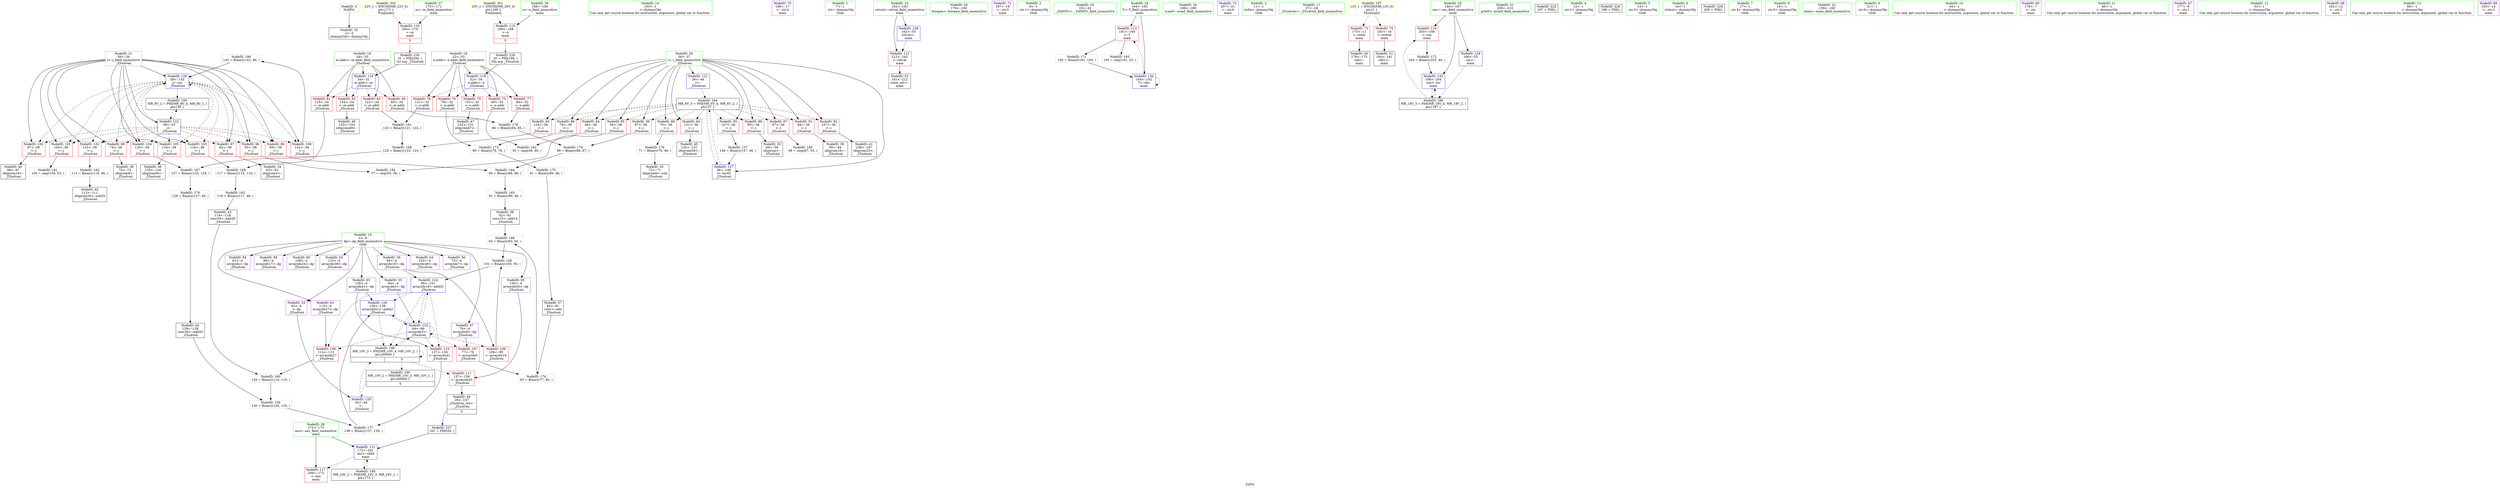 digraph "SVFG" {
	label="SVFG";

	Node0x562698466830 [shape=record,color=grey,label="{NodeID: 0\nNullPtr}"];
	Node0x562698466830 -> Node0x56269847d3f0[style=solid];
	Node0x562698488000 [shape=record,color=grey,label="{NodeID: 180\n143 = Binary(142, 46, )\n}"];
	Node0x562698488000 -> Node0x5626984840c0[style=solid];
	Node0x56269847e1f0 [shape=record,color=red,label="{NodeID: 97\n62\<--38\n\<--j\n_Z5solveii\n}"];
	Node0x56269847e1f0 -> Node0x56269847d5c0[style=solid];
	Node0x56269847c3d0 [shape=record,color=green,label="{NodeID: 14\n193\<--1\n\<--dummyObj\nCan only get source location for instruction, argument, global var or function.}"];
	Node0x562698482650 [shape=record,color=black,label="{NodeID: 194\nMR_6V_3 = PHI(MR_6V_4, MR_6V_2, )\npts\{37 \}\n}"];
	Node0x562698482650 -> Node0x562698480e80[style=dashed];
	Node0x562698482650 -> Node0x562698480f50[style=dashed];
	Node0x562698482650 -> Node0x562698481020[style=dashed];
	Node0x562698482650 -> Node0x5626984810f0[style=dashed];
	Node0x562698482650 -> Node0x5626984811c0[style=dashed];
	Node0x562698482650 -> Node0x562698481290[style=dashed];
	Node0x562698482650 -> Node0x562698481360[style=dashed];
	Node0x562698482650 -> Node0x562698481430[style=dashed];
	Node0x562698482650 -> Node0x562698481500[style=dashed];
	Node0x562698482650 -> Node0x5626984815d0[style=dashed];
	Node0x562698482650 -> Node0x5626984816a0[style=dashed];
	Node0x562698482650 -> Node0x562698481770[style=dashed];
	Node0x562698482650 -> Node0x562698484190[style=dashed];
	Node0x56269847ed50 [shape=record,color=red,label="{NodeID: 111\n157\<--156\n\<--arrayidx50\n_Z5solveii\n}"];
	Node0x56269847ed50 -> Node0x56269847f210[style=solid];
	Node0x56269847d020 [shape=record,color=green,label="{NodeID: 28\n172\<--173\nans\<--ans_field_insensitive\nmain\n}"];
	Node0x56269847d020 -> Node0x562698483970[style=solid];
	Node0x56269847d020 -> Node0x5626984844d0[style=solid];
	Node0x562698483ff0 [shape=record,color=blue,label="{NodeID: 125\n136\<--138\narrayidx41\<--add42\n_Z5solveii\n}"];
	Node0x562698483ff0 -> Node0x562698483e50[style=dashed];
	Node0x562698483ff0 -> Node0x562698492f90[style=dashed];
	Node0x56269847dc40 [shape=record,color=black,label="{NodeID: 42\n112\<--111\nidxprom26\<--sub25\n_Z5solveii\n}"];
	Node0x56269847f7c0 [shape=record,color=purple,label="{NodeID: 56\n73\<--4\narrayidx7\<--dp\n_Z5solveii\n}"];
	Node0x562698480320 [shape=record,color=purple,label="{NodeID: 70\n186\<--17\n\<--.str.4\nmain\n}"];
	Node0x562698486c80 [shape=record,color=grey,label="{NodeID: 167\n127 = Binary(125, 126, )\n}"];
	Node0x562698486c80 -> Node0x562698487100[style=solid];
	Node0x562698480e80 [shape=record,color=red,label="{NodeID: 84\n48\<--36\n\<--i\n_Z5solveii\n}"];
	Node0x562698480e80 -> Node0x562698488300[style=solid];
	Node0x5626984669c0 [shape=record,color=green,label="{NodeID: 1\n7\<--1\n.str\<--dummyObj\nGlob }"];
	Node0x562698488180 [shape=record,color=grey,label="{NodeID: 181\n105 = cmp(104, 53, )\n}"];
	Node0x56269847e2c0 [shape=record,color=red,label="{NodeID: 98\n74\<--38\n\<--j\n_Z5solveii\n}"];
	Node0x56269847e2c0 -> Node0x56269847d760[style=solid];
	Node0x56269847c4d0 [shape=record,color=green,label="{NodeID: 15\n4\<--6\ndp\<--dp_field_insensitive\nGlob }"];
	Node0x56269847c4d0 -> Node0x56269847f550[style=solid];
	Node0x56269847c4d0 -> Node0x56269847f620[style=solid];
	Node0x56269847c4d0 -> Node0x56269847f6f0[style=solid];
	Node0x56269847c4d0 -> Node0x56269847f7c0[style=solid];
	Node0x56269847c4d0 -> Node0x56269847f890[style=solid];
	Node0x56269847c4d0 -> Node0x56269847f960[style=solid];
	Node0x56269847c4d0 -> Node0x56269847fa30[style=solid];
	Node0x56269847c4d0 -> Node0x56269847fb00[style=solid];
	Node0x56269847c4d0 -> Node0x56269847fbd0[style=solid];
	Node0x56269847c4d0 -> Node0x56269847fca0[style=solid];
	Node0x56269847c4d0 -> Node0x56269847fd70[style=solid];
	Node0x56269847c4d0 -> Node0x56269847fe40[style=solid];
	Node0x56269847c4d0 -> Node0x56269847ff10[style=solid];
	Node0x562698482740 [shape=record,color=black,label="{NodeID: 195\nMR_8V_2 = PHI(MR_8V_4, MR_8V_1, )\npts\{39 \}\n}"];
	Node0x562698482740 -> Node0x562698483d80[style=dashed];
	Node0x56269847ee20 [shape=record,color=red,label="{NodeID: 112\n212\<--162\n\<--retval\nmain\n}"];
	Node0x56269847ee20 -> Node0x56269847f480[style=solid];
	Node0x56269847d0f0 [shape=record,color=green,label="{NodeID: 29\n179\<--180\nfreopen\<--freopen_field_insensitive\n}"];
	Node0x5626984840c0 [shape=record,color=blue,label="{NodeID: 126\n38\<--143\nj\<--inc\n_Z5solveii\n}"];
	Node0x5626984840c0 -> Node0x56269847e120[style=dashed];
	Node0x5626984840c0 -> Node0x56269847e1f0[style=dashed];
	Node0x5626984840c0 -> Node0x56269847e2c0[style=dashed];
	Node0x5626984840c0 -> Node0x56269847e390[style=dashed];
	Node0x5626984840c0 -> Node0x56269847e460[style=dashed];
	Node0x5626984840c0 -> Node0x56269847e530[style=dashed];
	Node0x5626984840c0 -> Node0x56269847e600[style=dashed];
	Node0x5626984840c0 -> Node0x56269847e6d0[style=dashed];
	Node0x5626984840c0 -> Node0x56269847e7a0[style=dashed];
	Node0x5626984840c0 -> Node0x56269847e870[style=dashed];
	Node0x5626984840c0 -> Node0x56269847e940[style=dashed];
	Node0x5626984840c0 -> Node0x5626984840c0[style=dashed];
	Node0x5626984840c0 -> Node0x562698482740[style=dashed];
	Node0x56269847dd10 [shape=record,color=black,label="{NodeID: 43\n119\<--118\nconv30\<--add29\n_Z5solveii\n}"];
	Node0x56269847dd10 -> Node0x562698486200[style=solid];
	Node0x56269847f890 [shape=record,color=purple,label="{NodeID: 57\n76\<--4\narrayidx9\<--dp\n_Z5solveii\n}"];
	Node0x56269847f890 -> Node0x56269847ea10[style=solid];
	Node0x5626984803f0 [shape=record,color=purple,label="{NodeID: 71\n197\<--19\n\<--.str.5\nmain\n}"];
	Node0x562698486e00 [shape=record,color=grey,label="{NodeID: 168\n125 = Binary(123, 124, )\n}"];
	Node0x562698486e00 -> Node0x562698486c80[style=solid];
	Node0x562698480f50 [shape=record,color=red,label="{NodeID: 85\n56\<--36\n\<--i\n_Z5solveii\n}"];
	Node0x562698480f50 -> Node0x562698488600[style=solid];
	Node0x56269847b0e0 [shape=record,color=green,label="{NodeID: 2\n9\<--1\n.str.1\<--dummyObj\nGlob }"];
	Node0x562698488300 [shape=record,color=grey,label="{NodeID: 182\n50 = cmp(48, 49, )\n}"];
	Node0x56269847e390 [shape=record,color=red,label="{NodeID: 99\n89\<--38\n\<--j\n_Z5solveii\n}"];
	Node0x56269847e390 -> Node0x562698486800[style=solid];
	Node0x56269847c5d0 [shape=record,color=green,label="{NodeID: 16\n23\<--24\n_Z4INITv\<--_Z4INITv_field_insensitive\n}"];
	Node0x562698492f90 [shape=record,color=black,label="{NodeID: 196\nMR_10V_3 = PHI(MR_10V_4, MR_10V_2, )\npts\{60000 \}\n|{|<s3>5}}"];
	Node0x562698492f90 -> Node0x56269847ed50[style=dashed];
	Node0x562698492f90 -> Node0x562698483e50[style=dashed];
	Node0x562698492f90 -> Node0x562698492f90[style=dashed];
	Node0x562698492f90:s3 -> Node0x562698490170[style=dashed,color=blue];
	Node0x56269847eef0 [shape=record,color=red,label="{NodeID: 113\n191\<--164\n\<--T\nmain\n}"];
	Node0x56269847eef0 -> Node0x562698487280[style=solid];
	Node0x56269847eef0 -> Node0x562698488480[style=solid];
	Node0x56269847d1f0 [shape=record,color=green,label="{NodeID: 30\n188\<--189\nscanf\<--scanf_field_insensitive\n}"];
	Node0x562698484190 [shape=record,color=blue,label="{NodeID: 127\n36\<--148\ni\<--inc45\n_Z5solveii\n}"];
	Node0x562698484190 -> Node0x562698482650[style=dashed];
	Node0x56269847dde0 [shape=record,color=black,label="{NodeID: 44\n129\<--128\nconv36\<--add35\n_Z5solveii\n}"];
	Node0x56269847dde0 -> Node0x562698486080[style=solid];
	Node0x56269847f960 [shape=record,color=purple,label="{NodeID: 58\n96\<--4\narrayidx17\<--dp\n_Z5solveii\n}"];
	Node0x5626984804c0 [shape=record,color=purple,label="{NodeID: 72\n207\<--21\n\<--.str.6\nmain\n}"];
	Node0x562698486f80 [shape=record,color=grey,label="{NodeID: 169\n117 = Binary(115, 116, )\n}"];
	Node0x562698486f80 -> Node0x562698486680[style=solid];
	Node0x562698481020 [shape=record,color=red,label="{NodeID: 86\n59\<--36\n\<--i\n_Z5solveii\n}"];
	Node0x562698481020 -> Node0x56269847d4f0[style=solid];
	Node0x56269847b3e0 [shape=record,color=green,label="{NodeID: 3\n11\<--1\nstdin\<--dummyObj\nGlob }"];
	Node0x562698488480 [shape=record,color=grey,label="{NodeID: 183\n195 = cmp(191, 53, )\n}"];
	Node0x56269847e460 [shape=record,color=red,label="{NodeID: 100\n97\<--38\n\<--j\n_Z5solveii\n}"];
	Node0x56269847e460 -> Node0x56269847daa0[style=solid];
	Node0x56269847c6d0 [shape=record,color=green,label="{NodeID: 17\n27\<--28\n_Z5solveii\<--_Z5solveii_field_insensitive\n}"];
	Node0x562698493490 [shape=record,color=yellow,style=double,label="{NodeID: 197\n12V_1 = ENCHI(MR_12V_0)\npts\{1 \}\nFun[main]}"];
	Node0x562698493490 -> Node0x562698480590[style=dashed];
	Node0x562698493490 -> Node0x562698480660[style=dashed];
	Node0x56269847efc0 [shape=record,color=red,label="{NodeID: 114\n203\<--166\n\<--cas\nmain\n}"];
	Node0x56269847efc0 -> Node0x562698487400[style=solid];
	Node0x56269847d2f0 [shape=record,color=green,label="{NodeID: 31\n209\<--210\nprintf\<--printf_field_insensitive\n}"];
	Node0x562698484260 [shape=record,color=blue,label="{NodeID: 128\n162\<--53\nretval\<--\nmain\n}"];
	Node0x562698484260 -> Node0x56269847ee20[style=dashed];
	Node0x56269847deb0 [shape=record,color=black,label="{NodeID: 45\n132\<--131\nidxprom38\<--\n_Z5solveii\n}"];
	Node0x56269825f120 [shape=record,color=black,label="{NodeID: 225\n187 = PHI()\n}"];
	Node0x56269847fa30 [shape=record,color=purple,label="{NodeID: 59\n99\<--4\narrayidx19\<--dp\n_Z5solveii\n}"];
	Node0x56269847fa30 -> Node0x56269847eae0[style=solid];
	Node0x56269847fa30 -> Node0x562698483f20[style=solid];
	Node0x562698480590 [shape=record,color=red,label="{NodeID: 73\n175\<--11\n\<--stdin\nmain\n}"];
	Node0x562698480590 -> Node0x56269847f2e0[style=solid];
	Node0x562698487100 [shape=record,color=grey,label="{NodeID: 170\n128 = Binary(127, 46, )\n}"];
	Node0x562698487100 -> Node0x56269847dde0[style=solid];
	Node0x5626984810f0 [shape=record,color=red,label="{NodeID: 87\n67\<--36\n\<--i\n_Z5solveii\n}"];
	Node0x5626984810f0 -> Node0x562698488780[style=solid];
	Node0x56269847b470 [shape=record,color=green,label="{NodeID: 4\n12\<--1\n.str.2\<--dummyObj\nGlob }"];
	Node0x562698488600 [shape=record,color=grey,label="{NodeID: 184\n57 = cmp(55, 56, )\n}"];
	Node0x56269847e530 [shape=record,color=red,label="{NodeID: 101\n104\<--38\n\<--j\n_Z5solveii\n}"];
	Node0x56269847e530 -> Node0x562698488180[style=solid];
	Node0x56269847c7d0 [shape=record,color=green,label="{NodeID: 18\n32\<--33\nn.addr\<--n.addr_field_insensitive\n_Z5solveii\n}"];
	Node0x56269847c7d0 -> Node0x562698480730[style=solid];
	Node0x56269847c7d0 -> Node0x562698480800[style=solid];
	Node0x56269847c7d0 -> Node0x5626984808d0[style=solid];
	Node0x56269847c7d0 -> Node0x5626984809a0[style=solid];
	Node0x56269847c7d0 -> Node0x562698480a70[style=solid];
	Node0x56269847c7d0 -> Node0x562698483a40[style=solid];
	Node0x56269847f090 [shape=record,color=red,label="{NodeID: 115\n199\<--168\n\<--n\nmain\n|{<s0>5}}"];
	Node0x56269847f090:s0 -> Node0x56269849df90[style=solid,color=red];
	Node0x56269847d3f0 [shape=record,color=black,label="{NodeID: 32\n2\<--3\ndummyVal\<--dummyVal\n}"];
	Node0x562698484330 [shape=record,color=blue,label="{NodeID: 129\n166\<--53\ncas\<--\nmain\n}"];
	Node0x562698484330 -> Node0x56269848f770[style=dashed];
	Node0x56269847df80 [shape=record,color=black,label="{NodeID: 46\n135\<--134\nidxprom40\<--\n_Z5solveii\n}"];
	Node0x56269849d770 [shape=record,color=black,label="{NodeID: 226\n198 = PHI()\n}"];
	Node0x56269847fb00 [shape=record,color=purple,label="{NodeID: 60\n109\<--4\narrayidx24\<--dp\n_Z5solveii\n}"];
	Node0x562698485d80 [shape=record,color=grey,label="{NodeID: 157\n148 = Binary(147, 46, )\n}"];
	Node0x562698485d80 -> Node0x562698484190[style=solid];
	Node0x562698480660 [shape=record,color=red,label="{NodeID: 74\n181\<--16\n\<--stdout\nmain\n}"];
	Node0x562698480660 -> Node0x56269847f3b0[style=solid];
	Node0x562698487280 [shape=record,color=grey,label="{NodeID: 171\n192 = Binary(191, 193, )\n}"];
	Node0x562698487280 -> Node0x562698484400[style=solid];
	Node0x5626984811c0 [shape=record,color=red,label="{NodeID: 88\n70\<--36\n\<--i\n_Z5solveii\n}"];
	Node0x5626984811c0 -> Node0x562698487a00[style=solid];
	Node0x56269847b500 [shape=record,color=green,label="{NodeID: 5\n14\<--1\n.str.3\<--dummyObj\nGlob }"];
	Node0x562698488780 [shape=record,color=grey,label="{NodeID: 185\n68 = cmp(67, 53, )\n}"];
	Node0x56269847e600 [shape=record,color=red,label="{NodeID: 102\n110\<--38\n\<--j\n_Z5solveii\n}"];
	Node0x56269847e600 -> Node0x562698486500[style=solid];
	Node0x56269847c8a0 [shape=record,color=green,label="{NodeID: 19\n34\<--35\nm.addr\<--m.addr_field_insensitive\n_Z5solveii\n}"];
	Node0x56269847c8a0 -> Node0x562698480b40[style=solid];
	Node0x56269847c8a0 -> Node0x562698480c10[style=solid];
	Node0x56269847c8a0 -> Node0x562698480ce0[style=solid];
	Node0x56269847c8a0 -> Node0x562698480db0[style=solid];
	Node0x56269847c8a0 -> Node0x562698483b10[style=solid];
	Node0x5626984838a0 [shape=record,color=red,label="{NodeID: 116\n200\<--170\n\<--m\nmain\n|{<s0>5}}"];
	Node0x5626984838a0:s0 -> Node0x56269849e0c0[style=solid,color=red];
	Node0x56269847d4f0 [shape=record,color=black,label="{NodeID: 33\n60\<--59\nidxprom\<--\n_Z5solveii\n}"];
	Node0x562698484400 [shape=record,color=blue,label="{NodeID: 130\n164\<--192\nT\<--dec\nmain\n}"];
	Node0x562698484400 -> Node0x56269847eef0[style=dashed];
	Node0x562698484400 -> Node0x562698484400[style=dashed];
	Node0x56269847e050 [shape=record,color=black,label="{NodeID: 47\n152\<--151\nidxprom47\<--\n_Z5solveii\n}"];
	Node0x56269849d870 [shape=record,color=black,label="{NodeID: 227\n201 = PHI(29, )\n}"];
	Node0x56269849d870 -> Node0x5626984844d0[style=solid];
	Node0x56269847fbd0 [shape=record,color=purple,label="{NodeID: 61\n113\<--4\narrayidx27\<--dp\n_Z5solveii\n}"];
	Node0x56269847fbd0 -> Node0x56269847ebb0[style=solid];
	Node0x562698485f00 [shape=record,color=grey,label="{NodeID: 158\n101 = Binary(100, 93, )\n}"];
	Node0x562698485f00 -> Node0x562698483f20[style=solid];
	Node0x562698480730 [shape=record,color=red,label="{NodeID: 75\n49\<--32\n\<--n.addr\n_Z5solveii\n}"];
	Node0x562698480730 -> Node0x562698488300[style=solid];
	Node0x562698487400 [shape=record,color=grey,label="{NodeID: 172\n204 = Binary(203, 46, )\n}"];
	Node0x562698487400 -> Node0x5626984845a0[style=solid];
	Node0x562698481290 [shape=record,color=red,label="{NodeID: 89\n79\<--36\n\<--i\n_Z5solveii\n}"];
	Node0x562698481290 -> Node0x562698487580[style=solid];
	Node0x56269847bdd0 [shape=record,color=green,label="{NodeID: 6\n16\<--1\nstdout\<--dummyObj\nGlob }"];
	Node0x56269847e6d0 [shape=record,color=red,label="{NodeID: 103\n116\<--38\n\<--j\n_Z5solveii\n}"];
	Node0x56269847e6d0 -> Node0x562698486f80[style=solid];
	Node0x56269847c970 [shape=record,color=green,label="{NodeID: 20\n36\<--37\ni\<--i_field_insensitive\n_Z5solveii\n}"];
	Node0x56269847c970 -> Node0x562698480e80[style=solid];
	Node0x56269847c970 -> Node0x562698480f50[style=solid];
	Node0x56269847c970 -> Node0x562698481020[style=solid];
	Node0x56269847c970 -> Node0x5626984810f0[style=solid];
	Node0x56269847c970 -> Node0x5626984811c0[style=solid];
	Node0x56269847c970 -> Node0x562698481290[style=solid];
	Node0x56269847c970 -> Node0x562698481360[style=solid];
	Node0x56269847c970 -> Node0x562698481430[style=solid];
	Node0x56269847c970 -> Node0x562698481500[style=solid];
	Node0x56269847c970 -> Node0x5626984815d0[style=solid];
	Node0x56269847c970 -> Node0x5626984816a0[style=solid];
	Node0x56269847c970 -> Node0x562698481770[style=solid];
	Node0x56269847c970 -> Node0x562698483cb0[style=solid];
	Node0x56269847c970 -> Node0x562698484190[style=solid];
	Node0x562698483970 [shape=record,color=red,label="{NodeID: 117\n206\<--172\n\<--ans\nmain\n}"];
	Node0x56269847d5c0 [shape=record,color=black,label="{NodeID: 34\n63\<--62\nidxprom4\<--\n_Z5solveii\n}"];
	Node0x5626984844d0 [shape=record,color=blue,label="{NodeID: 131\n172\<--201\nans\<--call4\nmain\n}"];
	Node0x5626984844d0 -> Node0x562698483970[style=dashed];
	Node0x5626984844d0 -> Node0x56269848fc70[style=dashed];
	Node0x56269847f140 [shape=record,color=black,label="{NodeID: 48\n155\<--154\nidxprom49\<--\n_Z5solveii\n}"];
	Node0x56269849da60 [shape=record,color=black,label="{NodeID: 228\n208 = PHI()\n}"];
	Node0x56269847fca0 [shape=record,color=purple,label="{NodeID: 62\n133\<--4\narrayidx39\<--dp\n_Z5solveii\n}"];
	Node0x562698486080 [shape=record,color=grey,label="{NodeID: 159\n130 = Binary(120, 129, )\n}"];
	Node0x562698486080 -> Node0x562698487b80[style=solid];
	Node0x562698480800 [shape=record,color=red,label="{NodeID: 76\n78\<--32\n\<--n.addr\n_Z5solveii\n}"];
	Node0x562698480800 -> Node0x562698487580[style=solid];
	Node0x562698487580 [shape=record,color=grey,label="{NodeID: 173\n80 = Binary(78, 79, )\n}"];
	Node0x562698487580 -> Node0x562698487880[style=solid];
	Node0x562698481360 [shape=record,color=red,label="{NodeID: 90\n87\<--36\n\<--i\n_Z5solveii\n}"];
	Node0x562698481360 -> Node0x562698487e80[style=solid];
	Node0x56269847be60 [shape=record,color=green,label="{NodeID: 7\n17\<--1\n.str.4\<--dummyObj\nGlob }"];
	Node0x56269847e7a0 [shape=record,color=red,label="{NodeID: 104\n126\<--38\n\<--j\n_Z5solveii\n}"];
	Node0x56269847e7a0 -> Node0x562698486c80[style=solid];
	Node0x56269847ca40 [shape=record,color=green,label="{NodeID: 21\n38\<--39\nj\<--j_field_insensitive\n_Z5solveii\n}"];
	Node0x56269847ca40 -> Node0x56269847e120[style=solid];
	Node0x56269847ca40 -> Node0x56269847e1f0[style=solid];
	Node0x56269847ca40 -> Node0x56269847e2c0[style=solid];
	Node0x56269847ca40 -> Node0x56269847e390[style=solid];
	Node0x56269847ca40 -> Node0x56269847e460[style=solid];
	Node0x56269847ca40 -> Node0x56269847e530[style=solid];
	Node0x56269847ca40 -> Node0x56269847e600[style=solid];
	Node0x56269847ca40 -> Node0x56269847e6d0[style=solid];
	Node0x56269847ca40 -> Node0x56269847e7a0[style=solid];
	Node0x56269847ca40 -> Node0x56269847e870[style=solid];
	Node0x56269847ca40 -> Node0x56269847e940[style=solid];
	Node0x56269847ca40 -> Node0x562698483d80[style=solid];
	Node0x56269847ca40 -> Node0x5626984840c0[style=solid];
	Node0x562698494250 [shape=record,color=yellow,style=double,label="{NodeID: 201\n20V_1 = ENCHI(MR_20V_0)\npts\{169 \}\nFun[main]}"];
	Node0x562698494250 -> Node0x56269847f090[style=dashed];
	Node0x562698483a40 [shape=record,color=blue,label="{NodeID: 118\n32\<--30\nn.addr\<--n\n_Z5solveii\n}"];
	Node0x562698483a40 -> Node0x562698480730[style=dashed];
	Node0x562698483a40 -> Node0x562698480800[style=dashed];
	Node0x562698483a40 -> Node0x5626984808d0[style=dashed];
	Node0x562698483a40 -> Node0x5626984809a0[style=dashed];
	Node0x562698483a40 -> Node0x562698480a70[style=dashed];
	Node0x56269847d690 [shape=record,color=black,label="{NodeID: 35\n72\<--71\nidxprom6\<--sub\n_Z5solveii\n}"];
	Node0x5626984845a0 [shape=record,color=blue,label="{NodeID: 132\n166\<--204\ncas\<--inc\nmain\n}"];
	Node0x5626984845a0 -> Node0x56269848f770[style=dashed];
	Node0x56269847f210 [shape=record,color=black,label="{NodeID: 49\n29\<--157\n_Z5solveii_ret\<--\n_Z5solveii\n|{<s0>5}}"];
	Node0x56269847f210:s0 -> Node0x56269849d870[style=solid,color=blue];
	Node0x56269849df90 [shape=record,color=black,label="{NodeID: 229\n30 = PHI(199, )\n0th arg _Z5solveii }"];
	Node0x56269849df90 -> Node0x562698483a40[style=solid];
	Node0x56269847fd70 [shape=record,color=purple,label="{NodeID: 63\n136\<--4\narrayidx41\<--dp\n_Z5solveii\n}"];
	Node0x56269847fd70 -> Node0x56269847ec80[style=solid];
	Node0x56269847fd70 -> Node0x562698483ff0[style=solid];
	Node0x562698486200 [shape=record,color=grey,label="{NodeID: 160\n120 = Binary(114, 119, )\n}"];
	Node0x562698486200 -> Node0x562698486080[style=solid];
	Node0x5626984808d0 [shape=record,color=red,label="{NodeID: 77\n84\<--32\n\<--n.addr\n_Z5solveii\n}"];
	Node0x5626984808d0 -> Node0x562698487d00[style=solid];
	Node0x562698487700 [shape=record,color=grey,label="{NodeID: 174\n83 = Binary(77, 82, )\n}"];
	Node0x562698487700 -> Node0x562698486b00[style=solid];
	Node0x562698481430 [shape=record,color=red,label="{NodeID: 91\n94\<--36\n\<--i\n_Z5solveii\n}"];
	Node0x562698481430 -> Node0x56269847d9d0[style=solid];
	Node0x56269847bef0 [shape=record,color=green,label="{NodeID: 8\n19\<--1\n.str.5\<--dummyObj\nGlob }"];
	Node0x56269848f770 [shape=record,color=black,label="{NodeID: 188\nMR_18V_3 = PHI(MR_18V_4, MR_18V_2, )\npts\{167 \}\n}"];
	Node0x56269848f770 -> Node0x56269847efc0[style=dashed];
	Node0x56269848f770 -> Node0x5626984845a0[style=dashed];
	Node0x56269847e870 [shape=record,color=red,label="{NodeID: 105\n134\<--38\n\<--j\n_Z5solveii\n}"];
	Node0x56269847e870 -> Node0x56269847df80[style=solid];
	Node0x56269847cb10 [shape=record,color=green,label="{NodeID: 22\n159\<--160\nmain\<--main_field_insensitive\n}"];
	Node0x562698494330 [shape=record,color=yellow,style=double,label="{NodeID: 202\n22V_1 = ENCHI(MR_22V_0)\npts\{171 \}\nFun[main]}"];
	Node0x562698494330 -> Node0x5626984838a0[style=dashed];
	Node0x562698483b10 [shape=record,color=blue,label="{NodeID: 119\n34\<--31\nm.addr\<--m\n_Z5solveii\n}"];
	Node0x562698483b10 -> Node0x562698480b40[style=dashed];
	Node0x562698483b10 -> Node0x562698480c10[style=dashed];
	Node0x562698483b10 -> Node0x562698480ce0[style=dashed];
	Node0x562698483b10 -> Node0x562698480db0[style=dashed];
	Node0x56269847d760 [shape=record,color=black,label="{NodeID: 36\n75\<--74\nidxprom8\<--\n_Z5solveii\n}"];
	Node0x56269847f2e0 [shape=record,color=black,label="{NodeID: 50\n178\<--175\ncall\<--\nmain\n}"];
	Node0x56269849e0c0 [shape=record,color=black,label="{NodeID: 230\n31 = PHI(200, )\n1st arg _Z5solveii }"];
	Node0x56269849e0c0 -> Node0x562698483b10[style=solid];
	Node0x56269847fe40 [shape=record,color=purple,label="{NodeID: 64\n153\<--4\narrayidx48\<--dp\n_Z5solveii\n}"];
	Node0x562698486380 [shape=record,color=grey,label="{NodeID: 161\n123 = Binary(121, 122, )\n}"];
	Node0x562698486380 -> Node0x562698486e00[style=solid];
	Node0x5626984809a0 [shape=record,color=red,label="{NodeID: 78\n121\<--32\n\<--n.addr\n_Z5solveii\n}"];
	Node0x5626984809a0 -> Node0x562698486380[style=solid];
	Node0x562698487880 [shape=record,color=grey,label="{NodeID: 175\n81 = Binary(80, 46, )\n}"];
	Node0x562698487880 -> Node0x56269847d830[style=solid];
	Node0x562698481500 [shape=record,color=red,label="{NodeID: 92\n107\<--36\n\<--i\n_Z5solveii\n}"];
	Node0x562698481500 -> Node0x56269847db70[style=solid];
	Node0x56269847bf80 [shape=record,color=green,label="{NodeID: 9\n21\<--1\n.str.6\<--dummyObj\nGlob }"];
	Node0x56269848fc70 [shape=record,color=black,label="{NodeID: 189\nMR_24V_2 = PHI(MR_24V_3, MR_24V_1, )\npts\{173 \}\n}"];
	Node0x56269848fc70 -> Node0x5626984844d0[style=dashed];
	Node0x56269847e940 [shape=record,color=red,label="{NodeID: 106\n142\<--38\n\<--j\n_Z5solveii\n}"];
	Node0x56269847e940 -> Node0x562698488000[style=solid];
	Node0x56269847cc10 [shape=record,color=green,label="{NodeID: 23\n162\<--163\nretval\<--retval_field_insensitive\nmain\n}"];
	Node0x56269847cc10 -> Node0x56269847ee20[style=solid];
	Node0x56269847cc10 -> Node0x562698484260[style=solid];
	Node0x562698483be0 [shape=record,color=blue,label="{NodeID: 120\n42\<--44\n\<--\n_Z5solveii\n}"];
	Node0x562698483be0 -> Node0x562698492f90[style=dashed];
	Node0x56269847d830 [shape=record,color=black,label="{NodeID: 37\n82\<--81\nconv\<--add\n_Z5solveii\n}"];
	Node0x56269847d830 -> Node0x562698487700[style=solid];
	Node0x56269847f3b0 [shape=record,color=black,label="{NodeID: 51\n184\<--181\ncall1\<--\nmain\n}"];
	Node0x56269847ff10 [shape=record,color=purple,label="{NodeID: 65\n156\<--4\narrayidx50\<--dp\n_Z5solveii\n}"];
	Node0x56269847ff10 -> Node0x56269847ed50[style=solid];
	Node0x562698486500 [shape=record,color=grey,label="{NodeID: 162\n111 = Binary(110, 46, )\n}"];
	Node0x562698486500 -> Node0x56269847dc40[style=solid];
	Node0x562698480a70 [shape=record,color=red,label="{NodeID: 79\n151\<--32\n\<--n.addr\n_Z5solveii\n}"];
	Node0x562698480a70 -> Node0x56269847e050[style=solid];
	Node0x562698487a00 [shape=record,color=grey,label="{NodeID: 176\n71 = Binary(70, 46, )\n}"];
	Node0x562698487a00 -> Node0x56269847d690[style=solid];
	Node0x5626984815d0 [shape=record,color=red,label="{NodeID: 93\n124\<--36\n\<--i\n_Z5solveii\n}"];
	Node0x5626984815d0 -> Node0x562698486e00[style=solid];
	Node0x56269847c010 [shape=record,color=green,label="{NodeID: 10\n44\<--1\n\<--dummyObj\nCan only get source location for instruction, argument, global var or function.}"];
	Node0x562698490170 [shape=record,color=black,label="{NodeID: 190\nMR_10V_2 = PHI(MR_10V_3, MR_10V_1, )\npts\{60000 \}\n|{<s0>5}}"];
	Node0x562698490170:s0 -> Node0x562698483be0[style=dashed,color=red];
	Node0x56269847ea10 [shape=record,color=red,label="{NodeID: 107\n77\<--76\n\<--arrayidx9\n_Z5solveii\n}"];
	Node0x56269847ea10 -> Node0x562698487700[style=solid];
	Node0x56269847cce0 [shape=record,color=green,label="{NodeID: 24\n164\<--165\nT\<--T_field_insensitive\nmain\n}"];
	Node0x56269847cce0 -> Node0x56269847eef0[style=solid];
	Node0x56269847cce0 -> Node0x562698484400[style=solid];
	Node0x562698483cb0 [shape=record,color=blue,label="{NodeID: 121\n36\<--46\ni\<--\n_Z5solveii\n}"];
	Node0x562698483cb0 -> Node0x562698482650[style=dashed];
	Node0x56269847d900 [shape=record,color=black,label="{NodeID: 38\n92\<--91\nconv15\<--add14\n_Z5solveii\n}"];
	Node0x56269847d900 -> Node0x562698486b00[style=solid];
	Node0x56269847f480 [shape=record,color=black,label="{NodeID: 52\n161\<--212\nmain_ret\<--\nmain\n}"];
	Node0x56269847ffe0 [shape=record,color=purple,label="{NodeID: 66\n176\<--7\n\<--.str\nmain\n}"];
	Node0x562698486680 [shape=record,color=grey,label="{NodeID: 163\n118 = Binary(117, 46, )\n}"];
	Node0x562698486680 -> Node0x56269847dd10[style=solid];
	Node0x562698480b40 [shape=record,color=red,label="{NodeID: 80\n85\<--34\n\<--m.addr\n_Z5solveii\n}"];
	Node0x562698480b40 -> Node0x562698487d00[style=solid];
	Node0x562698487b80 [shape=record,color=grey,label="{NodeID: 177\n138 = Binary(137, 130, )\n}"];
	Node0x562698487b80 -> Node0x562698483ff0[style=solid];
	Node0x5626984816a0 [shape=record,color=red,label="{NodeID: 94\n131\<--36\n\<--i\n_Z5solveii\n}"];
	Node0x5626984816a0 -> Node0x56269847deb0[style=solid];
	Node0x56269847c0d0 [shape=record,color=green,label="{NodeID: 11\n46\<--1\n\<--dummyObj\nCan only get source location for instruction, argument, global var or function.}"];
	Node0x56269847eae0 [shape=record,color=red,label="{NodeID: 108\n100\<--99\n\<--arrayidx19\n_Z5solveii\n}"];
	Node0x56269847eae0 -> Node0x562698485f00[style=solid];
	Node0x56269847cdb0 [shape=record,color=green,label="{NodeID: 25\n166\<--167\ncas\<--cas_field_insensitive\nmain\n}"];
	Node0x56269847cdb0 -> Node0x56269847efc0[style=solid];
	Node0x56269847cdb0 -> Node0x562698484330[style=solid];
	Node0x56269847cdb0 -> Node0x5626984845a0[style=solid];
	Node0x562698483d80 [shape=record,color=blue,label="{NodeID: 122\n38\<--53\nj\<--\n_Z5solveii\n}"];
	Node0x562698483d80 -> Node0x56269847e120[style=dashed];
	Node0x562698483d80 -> Node0x56269847e1f0[style=dashed];
	Node0x562698483d80 -> Node0x56269847e2c0[style=dashed];
	Node0x562698483d80 -> Node0x56269847e390[style=dashed];
	Node0x562698483d80 -> Node0x56269847e460[style=dashed];
	Node0x562698483d80 -> Node0x56269847e530[style=dashed];
	Node0x562698483d80 -> Node0x56269847e600[style=dashed];
	Node0x562698483d80 -> Node0x56269847e6d0[style=dashed];
	Node0x562698483d80 -> Node0x56269847e7a0[style=dashed];
	Node0x562698483d80 -> Node0x56269847e870[style=dashed];
	Node0x562698483d80 -> Node0x56269847e940[style=dashed];
	Node0x562698483d80 -> Node0x5626984840c0[style=dashed];
	Node0x562698483d80 -> Node0x562698482740[style=dashed];
	Node0x56269847d9d0 [shape=record,color=black,label="{NodeID: 39\n95\<--94\nidxprom16\<--\n_Z5solveii\n}"];
	Node0x56269847f550 [shape=record,color=purple,label="{NodeID: 53\n42\<--4\n\<--dp\n_Z5solveii\n}"];
	Node0x56269847f550 -> Node0x562698483be0[style=solid];
	Node0x5626984800b0 [shape=record,color=purple,label="{NodeID: 67\n177\<--9\n\<--.str.1\nmain\n}"];
	Node0x562698486800 [shape=record,color=grey,label="{NodeID: 164\n90 = Binary(88, 89, )\n}"];
	Node0x562698486800 -> Node0x562698486980[style=solid];
	Node0x562698480c10 [shape=record,color=red,label="{NodeID: 81\n115\<--34\n\<--m.addr\n_Z5solveii\n}"];
	Node0x562698480c10 -> Node0x562698486f80[style=solid];
	Node0x562698487d00 [shape=record,color=grey,label="{NodeID: 178\n86 = Binary(84, 85, )\n}"];
	Node0x562698487d00 -> Node0x562698487e80[style=solid];
	Node0x562698481770 [shape=record,color=red,label="{NodeID: 95\n147\<--36\n\<--i\n_Z5solveii\n}"];
	Node0x562698481770 -> Node0x562698485d80[style=solid];
	Node0x56269847c1d0 [shape=record,color=green,label="{NodeID: 12\n53\<--1\n\<--dummyObj\nCan only get source location for instruction, argument, global var or function.}"];
	Node0x56269847ebb0 [shape=record,color=red,label="{NodeID: 109\n114\<--113\n\<--arrayidx27\n_Z5solveii\n}"];
	Node0x56269847ebb0 -> Node0x562698486200[style=solid];
	Node0x56269847ce80 [shape=record,color=green,label="{NodeID: 26\n168\<--169\nn\<--n_field_insensitive\nmain\n}"];
	Node0x56269847ce80 -> Node0x56269847f090[style=solid];
	Node0x562698483e50 [shape=record,color=blue,label="{NodeID: 123\n64\<--66\narrayidx5\<--\n_Z5solveii\n}"];
	Node0x562698483e50 -> Node0x56269847ea10[style=dashed];
	Node0x562698483e50 -> Node0x56269847eae0[style=dashed];
	Node0x562698483e50 -> Node0x56269847ebb0[style=dashed];
	Node0x562698483e50 -> Node0x56269847ec80[style=dashed];
	Node0x562698483e50 -> Node0x562698483e50[style=dashed];
	Node0x562698483e50 -> Node0x562698483f20[style=dashed];
	Node0x562698483e50 -> Node0x562698483ff0[style=dashed];
	Node0x562698483e50 -> Node0x562698492f90[style=dashed];
	Node0x56269847daa0 [shape=record,color=black,label="{NodeID: 40\n98\<--97\nidxprom18\<--\n_Z5solveii\n}"];
	Node0x56269847f620 [shape=record,color=purple,label="{NodeID: 54\n61\<--4\narrayidx\<--dp\n_Z5solveii\n}"];
	Node0x562698480180 [shape=record,color=purple,label="{NodeID: 68\n182\<--12\n\<--.str.2\nmain\n}"];
	Node0x562698486980 [shape=record,color=grey,label="{NodeID: 165\n91 = Binary(90, 46, )\n}"];
	Node0x562698486980 -> Node0x56269847d900[style=solid];
	Node0x562698480ce0 [shape=record,color=red,label="{NodeID: 82\n122\<--34\n\<--m.addr\n_Z5solveii\n}"];
	Node0x562698480ce0 -> Node0x562698486380[style=solid];
	Node0x562698487e80 [shape=record,color=grey,label="{NodeID: 179\n88 = Binary(86, 87, )\n}"];
	Node0x562698487e80 -> Node0x562698486800[style=solid];
	Node0x56269847e120 [shape=record,color=red,label="{NodeID: 96\n55\<--38\n\<--j\n_Z5solveii\n}"];
	Node0x56269847e120 -> Node0x562698488600[style=solid];
	Node0x56269847c2d0 [shape=record,color=green,label="{NodeID: 13\n66\<--1\n\<--dummyObj\nCan only get source location for instruction, argument, global var or function.}"];
	Node0x56269847ec80 [shape=record,color=red,label="{NodeID: 110\n137\<--136\n\<--arrayidx41\n_Z5solveii\n}"];
	Node0x56269847ec80 -> Node0x562698487b80[style=solid];
	Node0x56269847cf50 [shape=record,color=green,label="{NodeID: 27\n170\<--171\nm\<--m_field_insensitive\nmain\n}"];
	Node0x56269847cf50 -> Node0x5626984838a0[style=solid];
	Node0x562698483f20 [shape=record,color=blue,label="{NodeID: 124\n99\<--101\narrayidx19\<--add20\n_Z5solveii\n}"];
	Node0x562698483f20 -> Node0x56269847ebb0[style=dashed];
	Node0x562698483f20 -> Node0x56269847ec80[style=dashed];
	Node0x562698483f20 -> Node0x562698483e50[style=dashed];
	Node0x562698483f20 -> Node0x562698483ff0[style=dashed];
	Node0x562698483f20 -> Node0x562698492f90[style=dashed];
	Node0x56269847db70 [shape=record,color=black,label="{NodeID: 41\n108\<--107\nidxprom23\<--\n_Z5solveii\n}"];
	Node0x56269847f6f0 [shape=record,color=purple,label="{NodeID: 55\n64\<--4\narrayidx5\<--dp\n_Z5solveii\n}"];
	Node0x56269847f6f0 -> Node0x562698483e50[style=solid];
	Node0x562698480250 [shape=record,color=purple,label="{NodeID: 69\n183\<--14\n\<--.str.3\nmain\n}"];
	Node0x562698486b00 [shape=record,color=grey,label="{NodeID: 166\n93 = Binary(83, 92, )\n}"];
	Node0x562698486b00 -> Node0x562698485f00[style=solid];
	Node0x562698480db0 [shape=record,color=red,label="{NodeID: 83\n154\<--34\n\<--m.addr\n_Z5solveii\n}"];
	Node0x562698480db0 -> Node0x56269847f140[style=solid];
}
